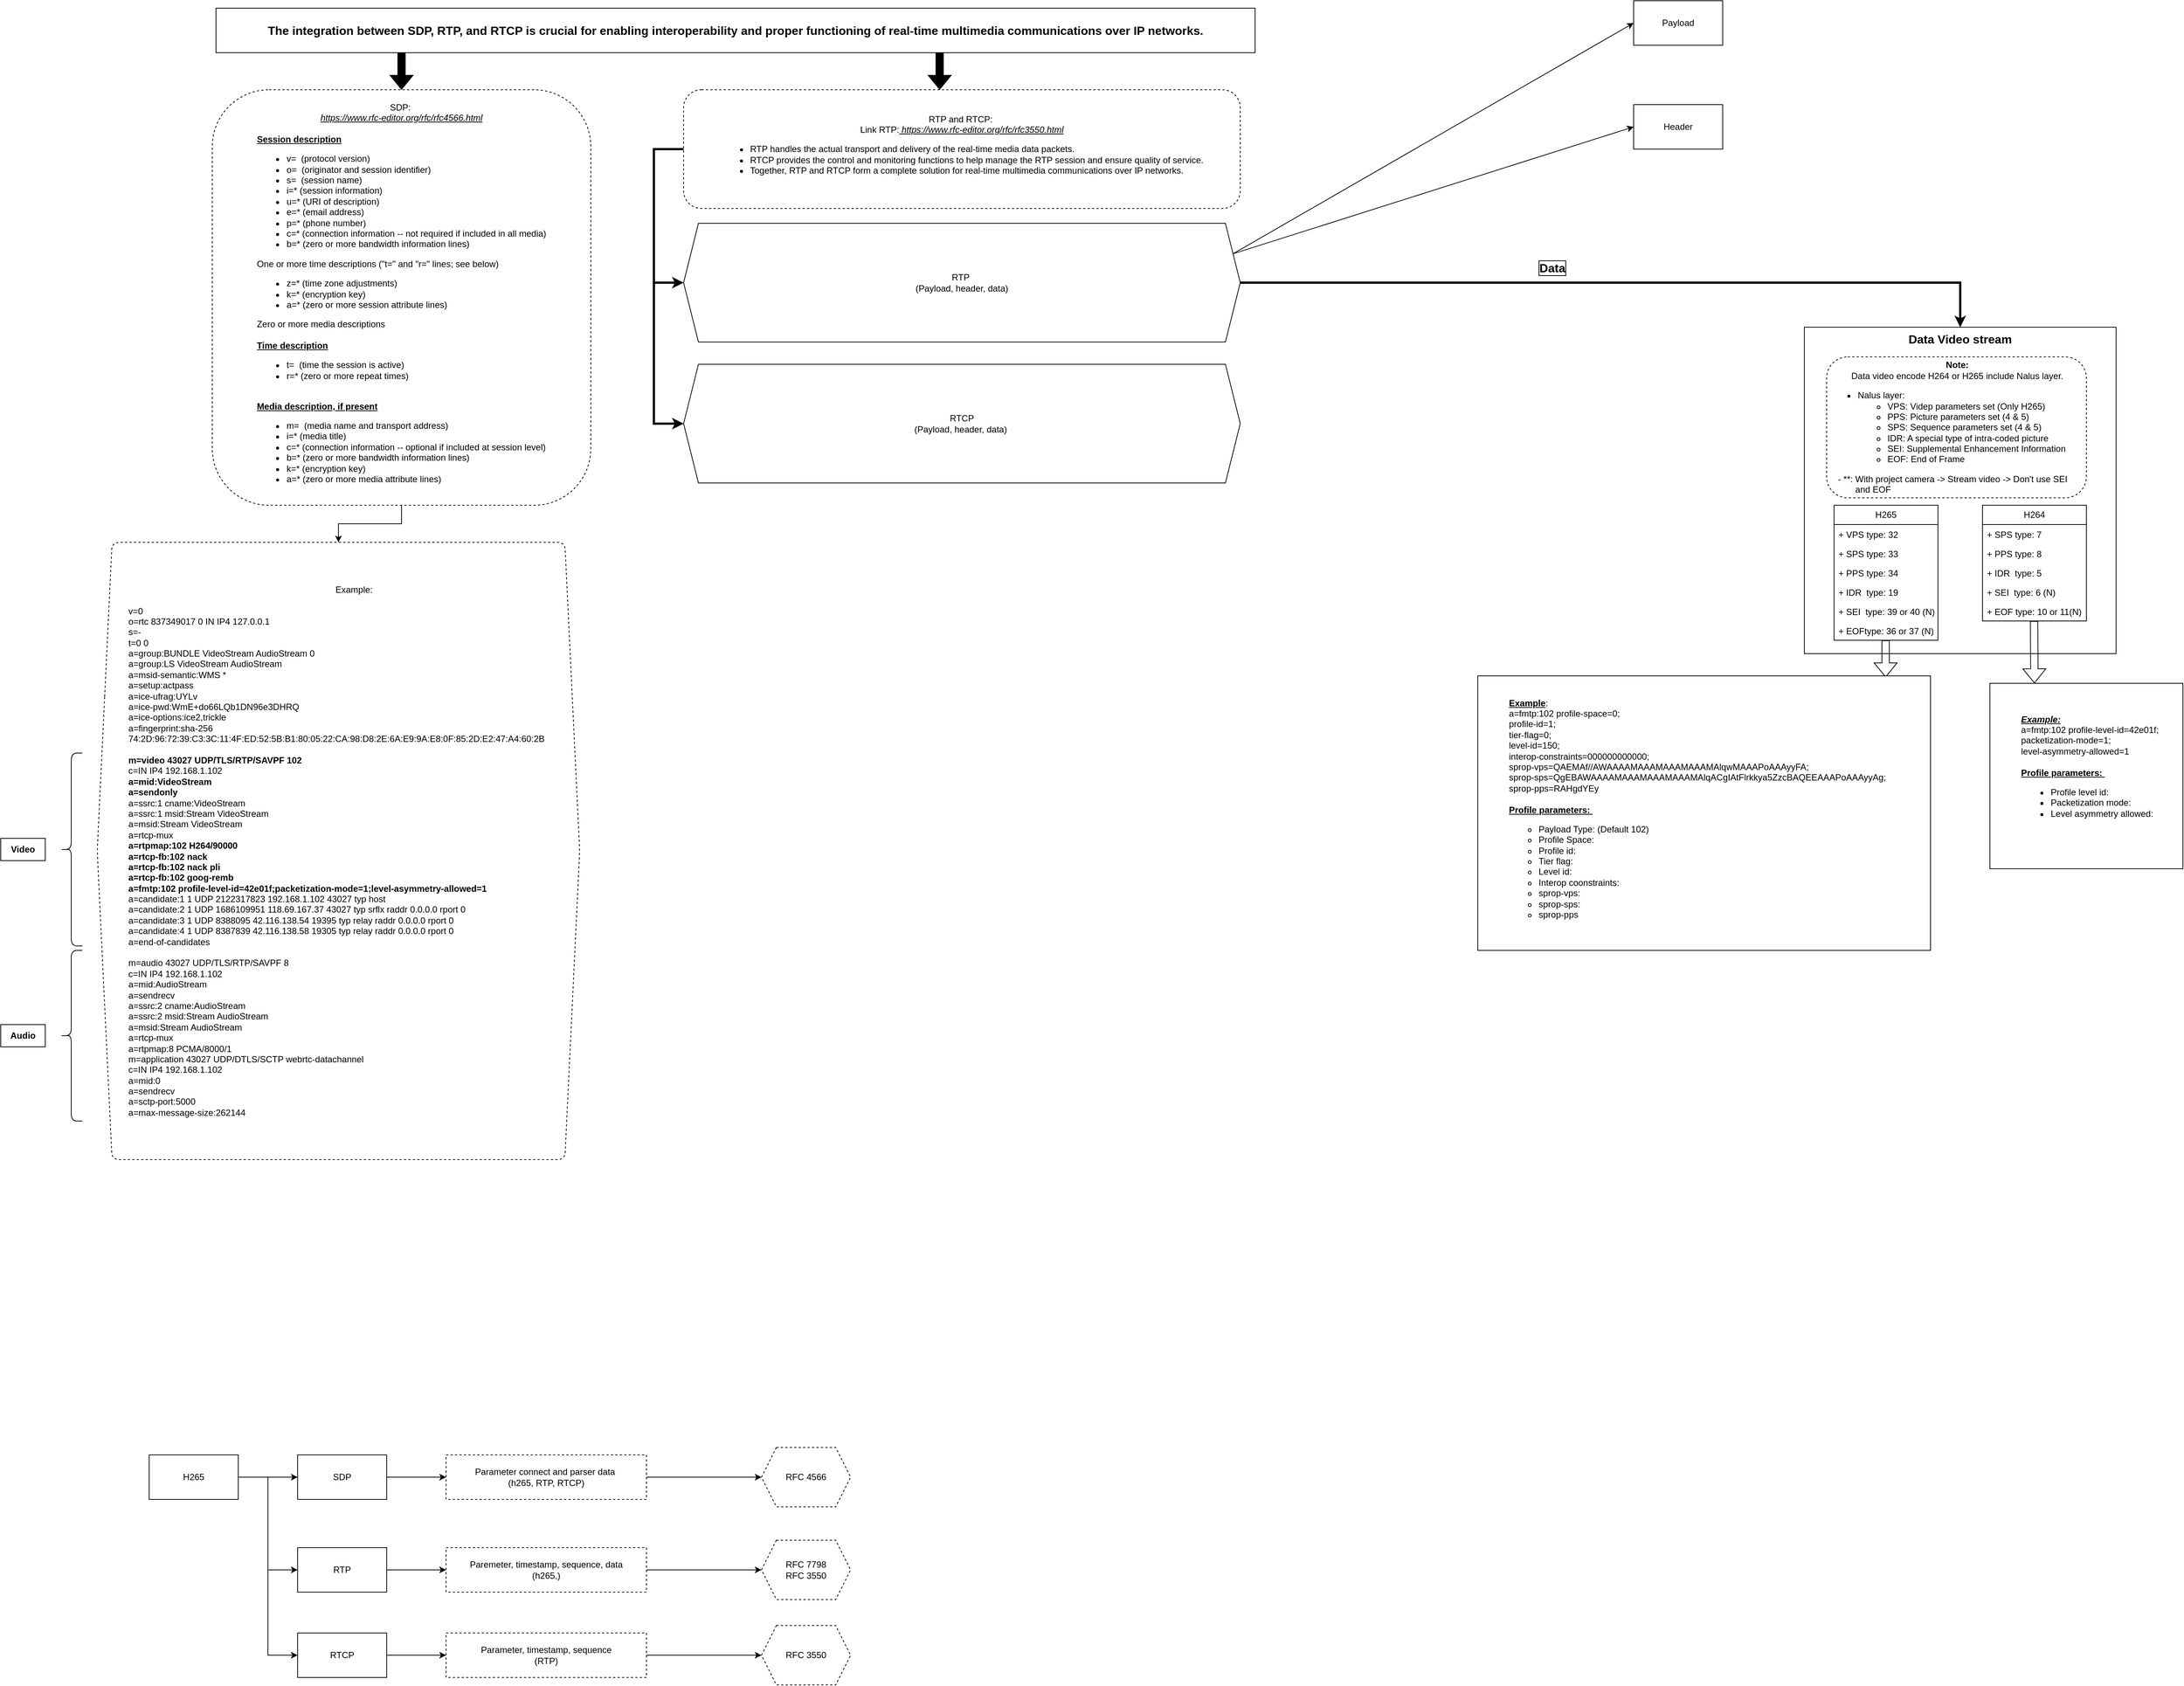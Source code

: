 <mxfile version="24.5.5" type="github">
  <diagram name="Page-1" id="UporyW7_mv7qxThWHf5z">
    <mxGraphModel dx="2390" dy="2087" grid="1" gridSize="10" guides="1" tooltips="1" connect="1" arrows="1" fold="1" page="0" pageScale="1" pageWidth="827" pageHeight="1169" background="none" math="0" shadow="0">
      <root>
        <mxCell id="0" />
        <mxCell id="1" parent="0" />
        <mxCell id="O1pnHQazmNshlTq2TXfP-22" value="&lt;font style=&quot;font-size: 16px;&quot;&gt;Data Video stream&lt;/font&gt;" style="rounded=0;whiteSpace=wrap;html=1;verticalAlign=top;fontStyle=1" vertex="1" parent="1">
          <mxGeometry x="2760" y="-220" width="420" height="440" as="geometry" />
        </mxCell>
        <mxCell id="O1pnHQazmNshlTq2TXfP-1" value="H265" style="swimlane;fontStyle=0;childLayout=stackLayout;horizontal=1;startSize=26;fillColor=none;horizontalStack=0;resizeParent=1;resizeParentMax=0;resizeLast=0;collapsible=1;marginBottom=0;whiteSpace=wrap;html=1;" vertex="1" parent="1">
          <mxGeometry x="2800" y="20" width="140" height="182" as="geometry">
            <mxRectangle x="140" y="-180" width="70" height="30" as="alternateBounds" />
          </mxGeometry>
        </mxCell>
        <mxCell id="O1pnHQazmNshlTq2TXfP-2" value="+ VPS type: 32" style="text;strokeColor=none;fillColor=none;align=left;verticalAlign=top;spacingLeft=4;spacingRight=4;overflow=hidden;rotatable=0;points=[[0,0.5],[1,0.5]];portConstraint=eastwest;whiteSpace=wrap;html=1;" vertex="1" parent="O1pnHQazmNshlTq2TXfP-1">
          <mxGeometry y="26" width="140" height="26" as="geometry" />
        </mxCell>
        <mxCell id="O1pnHQazmNshlTq2TXfP-3" value="+ SPS type: 33" style="text;strokeColor=none;fillColor=none;align=left;verticalAlign=top;spacingLeft=4;spacingRight=4;overflow=hidden;rotatable=0;points=[[0,0.5],[1,0.5]];portConstraint=eastwest;whiteSpace=wrap;html=1;" vertex="1" parent="O1pnHQazmNshlTq2TXfP-1">
          <mxGeometry y="52" width="140" height="26" as="geometry" />
        </mxCell>
        <mxCell id="O1pnHQazmNshlTq2TXfP-4" value="+ PPS type: 34" style="text;strokeColor=none;fillColor=none;align=left;verticalAlign=top;spacingLeft=4;spacingRight=4;overflow=hidden;rotatable=0;points=[[0,0.5],[1,0.5]];portConstraint=eastwest;whiteSpace=wrap;html=1;" vertex="1" parent="O1pnHQazmNshlTq2TXfP-1">
          <mxGeometry y="78" width="140" height="26" as="geometry" />
        </mxCell>
        <mxCell id="O1pnHQazmNshlTq2TXfP-12" value="+ IDR&amp;nbsp; type: 19" style="text;strokeColor=none;fillColor=none;align=left;verticalAlign=top;spacingLeft=4;spacingRight=4;overflow=hidden;rotatable=0;points=[[0,0.5],[1,0.5]];portConstraint=eastwest;whiteSpace=wrap;html=1;" vertex="1" parent="O1pnHQazmNshlTq2TXfP-1">
          <mxGeometry y="104" width="140" height="26" as="geometry" />
        </mxCell>
        <mxCell id="O1pnHQazmNshlTq2TXfP-11" value="+ SEI&amp;nbsp; type: 39 or 40 (N)" style="text;strokeColor=none;fillColor=none;align=left;verticalAlign=top;spacingLeft=4;spacingRight=4;overflow=hidden;rotatable=0;points=[[0,0.5],[1,0.5]];portConstraint=eastwest;whiteSpace=wrap;html=1;" vertex="1" parent="O1pnHQazmNshlTq2TXfP-1">
          <mxGeometry y="130" width="140" height="26" as="geometry" />
        </mxCell>
        <mxCell id="O1pnHQazmNshlTq2TXfP-13" value="+ EOFtype: 36 or 37 (N)" style="text;strokeColor=none;fillColor=none;align=left;verticalAlign=top;spacingLeft=4;spacingRight=4;overflow=hidden;rotatable=0;points=[[0,0.5],[1,0.5]];portConstraint=eastwest;whiteSpace=wrap;html=1;" vertex="1" parent="O1pnHQazmNshlTq2TXfP-1">
          <mxGeometry y="156" width="140" height="26" as="geometry" />
        </mxCell>
        <mxCell id="O1pnHQazmNshlTq2TXfP-5" value="H264" style="swimlane;fontStyle=0;childLayout=stackLayout;horizontal=1;startSize=26;fillColor=none;horizontalStack=0;resizeParent=1;resizeParentMax=0;resizeLast=0;collapsible=1;marginBottom=0;whiteSpace=wrap;html=1;" vertex="1" parent="1">
          <mxGeometry x="3000" y="20" width="140" height="156" as="geometry" />
        </mxCell>
        <mxCell id="O1pnHQazmNshlTq2TXfP-16" value="+ SPS type: 7" style="text;strokeColor=none;fillColor=none;align=left;verticalAlign=top;spacingLeft=4;spacingRight=4;overflow=hidden;rotatable=0;points=[[0,0.5],[1,0.5]];portConstraint=eastwest;whiteSpace=wrap;html=1;" vertex="1" parent="O1pnHQazmNshlTq2TXfP-5">
          <mxGeometry y="26" width="140" height="26" as="geometry" />
        </mxCell>
        <mxCell id="O1pnHQazmNshlTq2TXfP-17" value="+ PPS type: 8" style="text;strokeColor=none;fillColor=none;align=left;verticalAlign=top;spacingLeft=4;spacingRight=4;overflow=hidden;rotatable=0;points=[[0,0.5],[1,0.5]];portConstraint=eastwest;whiteSpace=wrap;html=1;" vertex="1" parent="O1pnHQazmNshlTq2TXfP-5">
          <mxGeometry y="52" width="140" height="26" as="geometry" />
        </mxCell>
        <mxCell id="O1pnHQazmNshlTq2TXfP-18" value="+ IDR&amp;nbsp; type: 5" style="text;strokeColor=none;fillColor=none;align=left;verticalAlign=top;spacingLeft=4;spacingRight=4;overflow=hidden;rotatable=0;points=[[0,0.5],[1,0.5]];portConstraint=eastwest;whiteSpace=wrap;html=1;" vertex="1" parent="O1pnHQazmNshlTq2TXfP-5">
          <mxGeometry y="78" width="140" height="26" as="geometry" />
        </mxCell>
        <mxCell id="O1pnHQazmNshlTq2TXfP-19" value="+ SEI&amp;nbsp; type: 6 (N)" style="text;strokeColor=none;fillColor=none;align=left;verticalAlign=top;spacingLeft=4;spacingRight=4;overflow=hidden;rotatable=0;points=[[0,0.5],[1,0.5]];portConstraint=eastwest;whiteSpace=wrap;html=1;" vertex="1" parent="O1pnHQazmNshlTq2TXfP-5">
          <mxGeometry y="104" width="140" height="26" as="geometry" />
        </mxCell>
        <mxCell id="O1pnHQazmNshlTq2TXfP-20" value="+ EOF type: 10 or 11(N)" style="text;strokeColor=none;fillColor=none;align=left;verticalAlign=top;spacingLeft=4;spacingRight=4;overflow=hidden;rotatable=0;points=[[0,0.5],[1,0.5]];portConstraint=eastwest;whiteSpace=wrap;html=1;" vertex="1" parent="O1pnHQazmNshlTq2TXfP-5">
          <mxGeometry y="130" width="140" height="26" as="geometry" />
        </mxCell>
        <mxCell id="O1pnHQazmNshlTq2TXfP-10" value="&lt;div style=&quot;text-align: center;&quot;&gt;&lt;b style=&quot;background-color: initial;&quot;&gt;Note:&lt;/b&gt;&lt;/div&gt;&lt;div style=&quot;text-align: center;&quot;&gt;&lt;span style=&quot;background-color: initial;&quot;&gt;Data video encode H264 or H265 include Nalus layer.&lt;/span&gt;&lt;/div&gt;&lt;div&gt;&lt;ul&gt;&lt;li&gt;Nalus layer:&lt;/li&gt;&lt;ul&gt;&lt;li&gt;VPS: Videp parameters set (Only H265)&lt;/li&gt;&lt;li&gt;PPS: Picture parameters set (4 &amp;amp; 5)&lt;/li&gt;&lt;li&gt;SPS: Sequence parameters set (4 &amp;amp; 5)&lt;/li&gt;&lt;li&gt;IDR: A special type of intra-coded picture&lt;/li&gt;&lt;li&gt;SEI:&amp;nbsp;Supplemental Enhancement Information&lt;/li&gt;&lt;li&gt;EOF:&amp;nbsp;End of Frame&lt;/li&gt;&lt;/ul&gt;&lt;/ul&gt;&amp;nbsp; &amp;nbsp; - **: With project camera -&amp;gt; Stream video -&amp;gt; Don&#39;t use SEI&amp;nbsp; &amp;nbsp; &amp;nbsp; &amp;nbsp; &amp;nbsp; &amp;nbsp; &amp;nbsp; &amp;nbsp; &amp;nbsp; &amp;nbsp;and EOF&amp;nbsp;&lt;/div&gt;" style="rounded=1;whiteSpace=wrap;html=1;dashed=1;align=left;" vertex="1" parent="1">
          <mxGeometry x="2790" y="-180" width="350" height="190" as="geometry" />
        </mxCell>
        <mxCell id="O1pnHQazmNshlTq2TXfP-40" value="" style="edgeStyle=orthogonalEdgeStyle;rounded=0;orthogonalLoop=1;jettySize=auto;html=1;entryX=0;entryY=0.5;entryDx=0;entryDy=0;exitX=0;exitY=0.5;exitDx=0;exitDy=0;strokeWidth=3;" edge="1" parent="1" source="O1pnHQazmNshlTq2TXfP-21" target="O1pnHQazmNshlTq2TXfP-37">
          <mxGeometry relative="1" as="geometry">
            <mxPoint x="795" y="-460" as="targetPoint" />
            <Array as="points">
              <mxPoint x="1210" y="-460" />
              <mxPoint x="1210" y="-280" />
            </Array>
          </mxGeometry>
        </mxCell>
        <mxCell id="O1pnHQazmNshlTq2TXfP-21" value="RTP and RTCP:&amp;nbsp;&lt;div&gt;Link RTP:&lt;i&gt;&lt;u&gt;&amp;nbsp;https://www.rfc-editor.org/rfc/rfc3550.html&lt;/u&gt;&lt;/i&gt;&lt;/div&gt;&lt;div&gt;&lt;div&gt;&lt;ul&gt;&lt;li style=&quot;text-align: justify; scrollbar-width: thin; scrollbar-color: var(--pdl-bg-muted) var(--pdl-bg-base); padding: 0px; margin: 0px;&quot;&gt;RTP handles the actual transport and delivery of the real-time media data packets.&lt;/li&gt;&lt;li style=&quot;text-align: justify; scrollbar-width: thin; scrollbar-color: var(--pdl-bg-muted) var(--pdl-bg-base); padding: 0px; margin: 0px;&quot;&gt;RTCP provides the control and monitoring functions to help manage the RTP session and ensure quality of service.&lt;/li&gt;&lt;li style=&quot;text-align: justify; scrollbar-width: thin; scrollbar-color: var(--pdl-bg-muted) var(--pdl-bg-base); padding: 0px; margin: 0px;&quot;&gt;Together, RTP and RTCP form a complete solution for real-time multimedia communications over IP networks.&lt;/li&gt;&lt;/ul&gt;&lt;/div&gt;&lt;/div&gt;" style="rounded=1;whiteSpace=wrap;html=1;dashed=1;" vertex="1" parent="1">
          <mxGeometry x="1250" y="-540" width="750" height="160" as="geometry" />
        </mxCell>
        <mxCell id="O1pnHQazmNshlTq2TXfP-23" value="" style="shape=flexArrow;endArrow=classic;html=1;rounded=0;" edge="1" parent="1">
          <mxGeometry width="50" height="50" relative="1" as="geometry">
            <mxPoint x="2869.5" y="202" as="sourcePoint" />
            <mxPoint x="2869.5" y="252" as="targetPoint" />
          </mxGeometry>
        </mxCell>
        <mxCell id="O1pnHQazmNshlTq2TXfP-24" value="&lt;blockquote style=&quot;margin: 0 0 0 40px; border: none; padding: 0px;&quot;&gt;&lt;div&gt;&lt;b&gt;&lt;u&gt;Example&lt;/u&gt;&lt;/b&gt;:&amp;nbsp;&lt;/div&gt;&lt;div&gt;a=fmtp:102 profile-space=0;&lt;/div&gt;&lt;div&gt;profile-id=1;&lt;/div&gt;&lt;div&gt;tier-flag=0;&lt;/div&gt;&lt;div&gt;level-id=150;&lt;/div&gt;&lt;div&gt;interop-constraints=000000000000;&lt;/div&gt;&lt;div&gt;sprop-vps=QAEMAf//AWAAAAMAAAMAAAMAAAMAlqwMAAAPoAAAyyFA;&lt;/div&gt;&lt;div&gt;sprop-sps=QgEBAWAAAAMAAAMAAAMAAAMAlqACgIAtFlrkkya5ZzcBAQEEAAAPoAAAyyAg;&lt;/div&gt;&lt;div&gt;sprop-pps=RAHgdYEy&lt;/div&gt;&lt;div&gt;&lt;br&gt;&lt;/div&gt;&lt;b&gt;&lt;u&gt;Profile parameters:&amp;nbsp;&lt;/u&gt;&lt;/b&gt;&lt;/blockquote&gt;&lt;div&gt;&lt;ul&gt;&lt;ul&gt;&lt;li&gt;Payload Type: (Default 102)&lt;/li&gt;&lt;li&gt;Profile Space:&amp;nbsp;&lt;/li&gt;&lt;li&gt;Profile id:&lt;/li&gt;&lt;li&gt;Tier flag:&lt;/li&gt;&lt;li&gt;Level id:&amp;nbsp;&lt;/li&gt;&lt;li&gt;Interop coonstraints:&lt;/li&gt;&lt;li&gt;sprop-vps:&amp;nbsp;&lt;/li&gt;&lt;li&gt;sprop-sps:&lt;/li&gt;&lt;li&gt;sprop-pps&lt;/li&gt;&lt;/ul&gt;&lt;/ul&gt;&lt;/div&gt;" style="rounded=0;whiteSpace=wrap;html=1;align=left;" vertex="1" parent="1">
          <mxGeometry x="2320" y="250" width="610" height="370" as="geometry" />
        </mxCell>
        <mxCell id="O1pnHQazmNshlTq2TXfP-46" value="" style="edgeStyle=orthogonalEdgeStyle;rounded=0;orthogonalLoop=1;jettySize=auto;html=1;" edge="1" parent="1" source="O1pnHQazmNshlTq2TXfP-25" target="O1pnHQazmNshlTq2TXfP-45">
          <mxGeometry relative="1" as="geometry" />
        </mxCell>
        <mxCell id="O1pnHQazmNshlTq2TXfP-25" value="SDP:&amp;nbsp;&lt;div&gt;&lt;u&gt;&lt;i&gt;https://www.rfc-editor.org/rfc/rfc4566.html&lt;/i&gt;&lt;/u&gt;&lt;/div&gt;&lt;div style=&quot;text-align: left;&quot;&gt;&lt;br&gt;&lt;/div&gt;&lt;div style=&quot;text-align: left;&quot;&gt;&lt;div&gt;&lt;b&gt;&lt;u&gt;Session description&lt;/u&gt;&lt;/b&gt;&lt;/div&gt;&lt;div&gt;&lt;ul&gt;&lt;li&gt;v=&amp;nbsp; (protocol version)&lt;/li&gt;&lt;li&gt;o=&amp;nbsp; (originator and session identifier)&lt;/li&gt;&lt;li&gt;s=&amp;nbsp; (session name)&lt;/li&gt;&lt;li&gt;i=* (session information)&lt;/li&gt;&lt;li&gt;u=* (URI of description)&lt;/li&gt;&lt;li&gt;e=* (email address)&lt;/li&gt;&lt;li&gt;p=* (phone number)&lt;/li&gt;&lt;li&gt;c=* (connection information -- not required if included in all media)&lt;/li&gt;&lt;li&gt;b=* (zero or more bandwidth information lines)&lt;/li&gt;&lt;/ul&gt;&lt;/div&gt;&lt;div&gt;One or more time descriptions (&quot;t=&quot; and &quot;r=&quot; lines; see below)&lt;/div&gt;&lt;div&gt;&lt;ul&gt;&lt;li&gt;z=* (time zone adjustments)&lt;/li&gt;&lt;li&gt;k=* (encryption key)&lt;/li&gt;&lt;li&gt;a=* (zero or more session attribute lines)&lt;/li&gt;&lt;/ul&gt;&lt;/div&gt;&lt;div&gt;Zero or more media descriptions&lt;/div&gt;&lt;div&gt;&lt;br&gt;&lt;/div&gt;&lt;div&gt;&lt;b&gt;&lt;u&gt;Time description&lt;/u&gt;&lt;/b&gt;&lt;/div&gt;&lt;div&gt;&lt;ul&gt;&lt;li&gt;t=&amp;nbsp; (time the session is active)&lt;/li&gt;&lt;li&gt;r=* (zero or more repeat times)&lt;/li&gt;&lt;/ul&gt;&lt;/div&gt;&lt;div&gt;&lt;br&gt;&lt;/div&gt;&lt;div&gt;&lt;b&gt;&lt;u&gt;Media description, if present&lt;/u&gt;&lt;/b&gt;&lt;/div&gt;&lt;div&gt;&lt;ul&gt;&lt;li&gt;m=&amp;nbsp; (media name and transport address)&lt;/li&gt;&lt;li&gt;i=* (media title)&lt;/li&gt;&lt;li&gt;c=* (connection information -- optional if included at session level)&lt;/li&gt;&lt;li&gt;b=* (zero or more bandwidth information lines)&lt;/li&gt;&lt;li&gt;k=* (encryption key)&lt;/li&gt;&lt;li&gt;a=* (zero or more media attribute lines)&lt;/li&gt;&lt;/ul&gt;&lt;/div&gt;&lt;/div&gt;" style="rounded=1;whiteSpace=wrap;html=1;dashed=1;align=center;" vertex="1" parent="1">
          <mxGeometry x="615" y="-540" width="510" height="560" as="geometry" />
        </mxCell>
        <mxCell id="O1pnHQazmNshlTq2TXfP-27" value="" style="shape=flexArrow;endArrow=classic;html=1;rounded=0;" edge="1" parent="1">
          <mxGeometry width="50" height="50" relative="1" as="geometry">
            <mxPoint x="3069.5" y="176" as="sourcePoint" />
            <mxPoint x="3070" y="260" as="targetPoint" />
          </mxGeometry>
        </mxCell>
        <mxCell id="O1pnHQazmNshlTq2TXfP-28" value="&lt;blockquote style=&quot;margin: 0 0 0 40px; border: none; padding: 0px;&quot;&gt;&lt;div&gt;&lt;b&gt;&lt;i&gt;&lt;u&gt;Example:&lt;/u&gt;&lt;/i&gt;&lt;/b&gt;&lt;/div&gt;a=fmtp:102 profile-level-id=42e01f;&lt;div&gt;packetization-mode=1;&lt;/div&gt;&lt;div&gt;level-asymmetry-allowed=1&lt;/div&gt;&lt;div&gt;&lt;br&gt;&lt;/div&gt;&lt;div&gt;&lt;b&gt;&lt;u&gt;Profile parameters:&amp;nbsp;&lt;/u&gt;&lt;/b&gt;&lt;/div&gt;&lt;div&gt;&lt;ul&gt;&lt;li&gt;Profile level id:&lt;/li&gt;&lt;li&gt;Packetization mode:&lt;br&gt;&lt;/li&gt;&lt;li&gt;Level asymmetry allowed:&lt;br&gt;&lt;/li&gt;&lt;/ul&gt;&lt;/div&gt;&lt;/blockquote&gt;&lt;div&gt;&lt;br&gt;&lt;/div&gt;" style="rounded=0;whiteSpace=wrap;html=1;align=left;" vertex="1" parent="1">
          <mxGeometry x="3010" y="260" width="260" height="250" as="geometry" />
        </mxCell>
        <mxCell id="O1pnHQazmNshlTq2TXfP-30" value="&lt;font style=&quot;font-size: 16px;&quot;&gt;&lt;b&gt;The integration between SDP, RTP, and RTCP is crucial for enabling interoperability and proper functioning of real-time multimedia communications over IP networks.&lt;/b&gt;&lt;/font&gt;" style="rounded=0;whiteSpace=wrap;html=1;" vertex="1" parent="1">
          <mxGeometry x="620" y="-650" width="1400" height="60" as="geometry" />
        </mxCell>
        <mxCell id="O1pnHQazmNshlTq2TXfP-34" value="&lt;div&gt;&lt;br&gt;&lt;/div&gt;&lt;div&gt;&lt;br&gt;&lt;/div&gt;" style="shape=flexArrow;endArrow=classic;html=1;rounded=0;fillColor=#000000;fillStyle=auto;strokeColor=default;" edge="1" parent="1">
          <mxGeometry width="50" height="50" relative="1" as="geometry">
            <mxPoint x="870" y="-590" as="sourcePoint" />
            <mxPoint x="870" y="-540" as="targetPoint" />
          </mxGeometry>
        </mxCell>
        <mxCell id="O1pnHQazmNshlTq2TXfP-36" value="&lt;div&gt;&lt;br&gt;&lt;/div&gt;&lt;div&gt;&lt;br&gt;&lt;/div&gt;" style="shape=flexArrow;endArrow=classic;html=1;rounded=0;fillColor=#000000;fillStyle=auto;strokeColor=default;" edge="1" parent="1">
          <mxGeometry width="50" height="50" relative="1" as="geometry">
            <mxPoint x="1595" y="-590" as="sourcePoint" />
            <mxPoint x="1595" y="-540" as="targetPoint" />
          </mxGeometry>
        </mxCell>
        <mxCell id="O1pnHQazmNshlTq2TXfP-43" value="" style="edgeStyle=orthogonalEdgeStyle;rounded=0;orthogonalLoop=1;jettySize=auto;html=1;entryX=0.5;entryY=0;entryDx=0;entryDy=0;strokeWidth=3;" edge="1" parent="1" source="O1pnHQazmNshlTq2TXfP-37" target="O1pnHQazmNshlTq2TXfP-22">
          <mxGeometry relative="1" as="geometry">
            <mxPoint x="2455" y="-280" as="targetPoint" />
          </mxGeometry>
        </mxCell>
        <mxCell id="O1pnHQazmNshlTq2TXfP-44" value="Data" style="edgeLabel;html=1;align=center;verticalAlign=middle;resizable=0;points=[];fontStyle=1;fontSize=16;labelBorderColor=default;" vertex="1" connectable="0" parent="O1pnHQazmNshlTq2TXfP-43">
          <mxGeometry x="-0.029" y="-3" relative="1" as="geometry">
            <mxPoint x="-80" y="-23" as="offset" />
          </mxGeometry>
        </mxCell>
        <mxCell id="O1pnHQazmNshlTq2TXfP-81" style="rounded=0;orthogonalLoop=1;jettySize=auto;html=1;exitX=1;exitY=0.25;exitDx=0;exitDy=0;entryX=0;entryY=0.5;entryDx=0;entryDy=0;" edge="1" parent="1" source="O1pnHQazmNshlTq2TXfP-37" target="O1pnHQazmNshlTq2TXfP-80">
          <mxGeometry relative="1" as="geometry" />
        </mxCell>
        <mxCell id="O1pnHQazmNshlTq2TXfP-83" style="rounded=0;orthogonalLoop=1;jettySize=auto;html=1;exitX=1;exitY=0.25;exitDx=0;exitDy=0;entryX=0;entryY=0.5;entryDx=0;entryDy=0;" edge="1" parent="1" source="O1pnHQazmNshlTq2TXfP-37" target="O1pnHQazmNshlTq2TXfP-82">
          <mxGeometry relative="1" as="geometry" />
        </mxCell>
        <mxCell id="O1pnHQazmNshlTq2TXfP-37" value="RTP&amp;nbsp;&lt;div&gt;(Payload, header, data)&lt;/div&gt;" style="shape=hexagon;perimeter=hexagonPerimeter2;whiteSpace=wrap;html=1;fixedSize=1;" vertex="1" parent="1">
          <mxGeometry x="1250" y="-360" width="750" height="160" as="geometry" />
        </mxCell>
        <mxCell id="O1pnHQazmNshlTq2TXfP-38" value="RTCP&lt;div&gt;(Payload, header, data)&amp;nbsp;&lt;/div&gt;" style="shape=hexagon;perimeter=hexagonPerimeter2;whiteSpace=wrap;html=1;fixedSize=1;" vertex="1" parent="1">
          <mxGeometry x="1250" y="-170" width="750" height="160" as="geometry" />
        </mxCell>
        <mxCell id="O1pnHQazmNshlTq2TXfP-41" value="" style="edgeStyle=orthogonalEdgeStyle;rounded=0;orthogonalLoop=1;jettySize=auto;html=1;entryX=0;entryY=0.5;entryDx=0;entryDy=0;exitX=0;exitY=0.5;exitDx=0;exitDy=0;strokeWidth=3;" edge="1" parent="1" source="O1pnHQazmNshlTq2TXfP-21" target="O1pnHQazmNshlTq2TXfP-38">
          <mxGeometry relative="1" as="geometry">
            <mxPoint x="1190" y="-300" as="sourcePoint" />
            <mxPoint x="1190" y="-120" as="targetPoint" />
            <Array as="points">
              <mxPoint x="1210" y="-460" />
              <mxPoint x="1210" y="-90" />
            </Array>
          </mxGeometry>
        </mxCell>
        <mxCell id="O1pnHQazmNshlTq2TXfP-45" value="&lt;blockquote style=&quot;margin: 0 0 0 40px; border: none; padding: 0px;&quot;&gt;&lt;div style=&quot;text-align: center;&quot;&gt;&lt;span style=&quot;background-color: initial;&quot;&gt;Example:&lt;/span&gt;&lt;/div&gt;&lt;div style=&quot;text-align: center;&quot;&gt;&lt;span style=&quot;background-color: initial;&quot;&gt;&lt;br&gt;&lt;/span&gt;&lt;/div&gt;&lt;div&gt;&lt;div style=&quot;&quot;&gt;v=0&lt;/div&gt;&lt;/div&gt;&lt;div&gt;&lt;div&gt;o=rtc 837349017 0 IN IP4 127.0.0.1&lt;/div&gt;&lt;/div&gt;&lt;div&gt;&lt;div&gt;s=-&lt;/div&gt;&lt;/div&gt;&lt;div&gt;&lt;div&gt;t=0 0&lt;/div&gt;&lt;/div&gt;&lt;div&gt;&lt;div&gt;a=group:BUNDLE VideoStream AudioStream 0&lt;/div&gt;&lt;/div&gt;&lt;div&gt;&lt;div&gt;a=group:LS VideoStream AudioStream&lt;/div&gt;&lt;/div&gt;&lt;div&gt;&lt;div&gt;a=msid-semantic:WMS *&lt;/div&gt;&lt;/div&gt;&lt;div&gt;&lt;div&gt;a=setup:actpass&lt;/div&gt;&lt;/div&gt;&lt;div&gt;&lt;div&gt;a=ice-ufrag:UYLv&lt;/div&gt;&lt;/div&gt;&lt;div&gt;&lt;div&gt;a=ice-pwd:WmE+do66LQb1DN96e3DHRQ&lt;/div&gt;&lt;/div&gt;&lt;div&gt;&lt;div&gt;a=ice-options:ice2,trickle&lt;/div&gt;&lt;/div&gt;&lt;div&gt;&lt;div&gt;a=fingerprint:sha-256 74:2D:96:72:39:C3:3C:11:4F:ED:52:5B:B1:80:05:22:CA:98:D8:2E:6A:E9:9A:E8:0F:85:2D:E2:47:A4:60:2B&lt;/div&gt;&lt;/div&gt;&lt;div&gt;&lt;div&gt;&lt;b&gt;&lt;br&gt;&lt;/b&gt;&lt;/div&gt;&lt;div&gt;&lt;b&gt;m=video 43027 UDP/TLS/RTP/SAVPF 102&lt;/b&gt;&lt;/div&gt;&lt;/div&gt;&lt;div&gt;&lt;div&gt;c=IN IP4 192.168.1.102&lt;/div&gt;&lt;/div&gt;&lt;div&gt;&lt;div&gt;&lt;b&gt;a=mid:VideoStream&lt;/b&gt;&lt;/div&gt;&lt;/div&gt;&lt;div&gt;&lt;div&gt;&lt;b&gt;a=sendonly&lt;/b&gt;&lt;/div&gt;&lt;/div&gt;&lt;div&gt;&lt;div&gt;a=ssrc:1 cname:VideoStream&lt;/div&gt;&lt;/div&gt;&lt;div&gt;&lt;div&gt;a=ssrc:1 msid:Stream VideoStream&lt;/div&gt;&lt;/div&gt;&lt;div&gt;&lt;div&gt;a=msid:Stream VideoStream&lt;/div&gt;&lt;/div&gt;&lt;div&gt;&lt;div&gt;a=rtcp-mux&lt;/div&gt;&lt;/div&gt;&lt;div&gt;&lt;div&gt;&lt;b&gt;a=rtpmap:102 H264/90000&lt;/b&gt;&lt;/div&gt;&lt;/div&gt;&lt;div&gt;&lt;div&gt;&lt;b&gt;a=rtcp-fb:102 nack&lt;/b&gt;&lt;/div&gt;&lt;/div&gt;&lt;div&gt;&lt;div&gt;&lt;b&gt;a=rtcp-fb:102 nack pli&lt;/b&gt;&lt;/div&gt;&lt;/div&gt;&lt;div&gt;&lt;div&gt;&lt;b&gt;a=rtcp-fb:102 goog-remb&lt;/b&gt;&lt;/div&gt;&lt;/div&gt;&lt;div&gt;&lt;div&gt;&lt;b&gt;a=fmtp:102 profile-level-id=42e01f;packetization-mode=1;level-asymmetry-allowed=1&lt;/b&gt;&lt;/div&gt;&lt;/div&gt;&lt;div&gt;&lt;div&gt;a=candidate:1 1 UDP 2122317823 192.168.1.102 43027 typ host&lt;/div&gt;&lt;/div&gt;&lt;div&gt;&lt;div&gt;a=candidate:2 1 UDP 1686109951 118.69.167.37 43027 typ srflx raddr 0.0.0.0 rport 0&lt;/div&gt;&lt;/div&gt;&lt;div&gt;&lt;div&gt;a=candidate:3 1 UDP 8388095 42.116.138.54 19395 typ relay raddr 0.0.0.0 rport 0&lt;/div&gt;&lt;/div&gt;&lt;div&gt;&lt;div&gt;a=candidate:4 1 UDP 8387839 42.116.138.58 19305 typ relay raddr 0.0.0.0 rport 0&lt;/div&gt;&lt;/div&gt;&lt;div&gt;&lt;div&gt;a=end-of-candidates&lt;/div&gt;&lt;/div&gt;&lt;div&gt;&lt;div&gt;&lt;br&gt;&lt;/div&gt;&lt;div&gt;m=audio 43027 UDP/TLS/RTP/SAVPF 8&lt;/div&gt;&lt;/div&gt;&lt;div&gt;&lt;div&gt;c=IN IP4 192.168.1.102&lt;/div&gt;&lt;/div&gt;&lt;div&gt;&lt;div&gt;a=mid:AudioStream&lt;/div&gt;&lt;/div&gt;&lt;div&gt;&lt;div&gt;a=sendrecv&lt;/div&gt;&lt;/div&gt;&lt;div&gt;&lt;div&gt;a=ssrc:2 cname:AudioStream&lt;/div&gt;&lt;/div&gt;&lt;div&gt;&lt;div&gt;a=ssrc:2 msid:Stream AudioStream&lt;/div&gt;&lt;/div&gt;&lt;div&gt;&lt;div&gt;a=msid:Stream AudioStream&lt;/div&gt;&lt;/div&gt;&lt;div&gt;&lt;div&gt;a=rtcp-mux&lt;/div&gt;&lt;/div&gt;&lt;div&gt;&lt;div&gt;a=rtpmap:8 PCMA/8000/1&lt;/div&gt;&lt;/div&gt;&lt;div&gt;&lt;div&gt;m=application 43027 UDP/DTLS/SCTP webrtc-datachannel&lt;/div&gt;&lt;/div&gt;&lt;div&gt;&lt;div&gt;c=IN IP4 192.168.1.102&lt;/div&gt;&lt;/div&gt;&lt;div&gt;&lt;div&gt;a=mid:0&lt;/div&gt;&lt;/div&gt;&lt;div&gt;&lt;div&gt;a=sendrecv&lt;/div&gt;&lt;/div&gt;&lt;div&gt;&lt;div&gt;a=sctp-port:5000&lt;/div&gt;&lt;/div&gt;&lt;div&gt;&lt;div&gt;a=max-message-size:262144&lt;/div&gt;&lt;/div&gt;&lt;/blockquote&gt;" style="shape=hexagon;perimeter=hexagonPerimeter2;whiteSpace=wrap;html=1;fixedSize=1;rounded=1;dashed=1;align=left;" vertex="1" parent="1">
          <mxGeometry x="460" y="70" width="650" height="832" as="geometry" />
        </mxCell>
        <mxCell id="O1pnHQazmNshlTq2TXfP-49" value="" style="edgeStyle=orthogonalEdgeStyle;rounded=0;orthogonalLoop=1;jettySize=auto;html=1;" edge="1" parent="1" source="O1pnHQazmNshlTq2TXfP-47" target="O1pnHQazmNshlTq2TXfP-48">
          <mxGeometry relative="1" as="geometry" />
        </mxCell>
        <mxCell id="O1pnHQazmNshlTq2TXfP-51" value="" style="edgeStyle=orthogonalEdgeStyle;rounded=0;orthogonalLoop=1;jettySize=auto;html=1;entryX=0;entryY=0.5;entryDx=0;entryDy=0;" edge="1" parent="1" source="O1pnHQazmNshlTq2TXfP-47" target="O1pnHQazmNshlTq2TXfP-50">
          <mxGeometry relative="1" as="geometry" />
        </mxCell>
        <mxCell id="O1pnHQazmNshlTq2TXfP-54" value="" style="edgeStyle=orthogonalEdgeStyle;rounded=0;orthogonalLoop=1;jettySize=auto;html=1;entryX=0;entryY=0.5;entryDx=0;entryDy=0;" edge="1" parent="1" source="O1pnHQazmNshlTq2TXfP-47" target="O1pnHQazmNshlTq2TXfP-53">
          <mxGeometry relative="1" as="geometry" />
        </mxCell>
        <mxCell id="O1pnHQazmNshlTq2TXfP-47" value="H265" style="rounded=0;whiteSpace=wrap;html=1;" vertex="1" parent="1">
          <mxGeometry x="530" y="1300" width="120" height="60" as="geometry" />
        </mxCell>
        <mxCell id="O1pnHQazmNshlTq2TXfP-57" value="" style="edgeStyle=orthogonalEdgeStyle;rounded=0;orthogonalLoop=1;jettySize=auto;html=1;" edge="1" parent="1" source="O1pnHQazmNshlTq2TXfP-48" target="O1pnHQazmNshlTq2TXfP-56">
          <mxGeometry relative="1" as="geometry" />
        </mxCell>
        <mxCell id="O1pnHQazmNshlTq2TXfP-48" value="SDP" style="rounded=0;whiteSpace=wrap;html=1;" vertex="1" parent="1">
          <mxGeometry x="730" y="1300" width="120" height="60" as="geometry" />
        </mxCell>
        <mxCell id="O1pnHQazmNshlTq2TXfP-64" value="" style="edgeStyle=orthogonalEdgeStyle;rounded=0;orthogonalLoop=1;jettySize=auto;html=1;" edge="1" parent="1" source="O1pnHQazmNshlTq2TXfP-50" target="O1pnHQazmNshlTq2TXfP-62">
          <mxGeometry relative="1" as="geometry" />
        </mxCell>
        <mxCell id="O1pnHQazmNshlTq2TXfP-50" value="RTP" style="rounded=0;whiteSpace=wrap;html=1;" vertex="1" parent="1">
          <mxGeometry x="730" y="1425" width="120" height="60" as="geometry" />
        </mxCell>
        <mxCell id="O1pnHQazmNshlTq2TXfP-66" value="" style="edgeStyle=orthogonalEdgeStyle;rounded=0;orthogonalLoop=1;jettySize=auto;html=1;" edge="1" parent="1" source="O1pnHQazmNshlTq2TXfP-53" target="O1pnHQazmNshlTq2TXfP-65">
          <mxGeometry relative="1" as="geometry" />
        </mxCell>
        <mxCell id="O1pnHQazmNshlTq2TXfP-53" value="RTCP" style="rounded=0;whiteSpace=wrap;html=1;" vertex="1" parent="1">
          <mxGeometry x="730" y="1540" width="120" height="60" as="geometry" />
        </mxCell>
        <mxCell id="O1pnHQazmNshlTq2TXfP-72" value="" style="edgeStyle=orthogonalEdgeStyle;rounded=0;orthogonalLoop=1;jettySize=auto;html=1;" edge="1" parent="1" source="O1pnHQazmNshlTq2TXfP-56" target="O1pnHQazmNshlTq2TXfP-71">
          <mxGeometry relative="1" as="geometry" />
        </mxCell>
        <mxCell id="O1pnHQazmNshlTq2TXfP-56" value="Parameter connect and parser data&amp;nbsp;&lt;div&gt;(h265, RTP, RTCP)&lt;/div&gt;" style="rounded=0;whiteSpace=wrap;html=1;dashed=1;" vertex="1" parent="1">
          <mxGeometry x="930" y="1300" width="270" height="60" as="geometry" />
        </mxCell>
        <mxCell id="O1pnHQazmNshlTq2TXfP-68" value="" style="edgeStyle=orthogonalEdgeStyle;rounded=0;orthogonalLoop=1;jettySize=auto;html=1;" edge="1" parent="1" source="O1pnHQazmNshlTq2TXfP-62" target="O1pnHQazmNshlTq2TXfP-67">
          <mxGeometry relative="1" as="geometry" />
        </mxCell>
        <mxCell id="O1pnHQazmNshlTq2TXfP-62" value="&lt;div&gt;Paremeter, timestamp, sequence, data&lt;/div&gt;&lt;div&gt;(h265,)&lt;/div&gt;" style="rounded=0;whiteSpace=wrap;html=1;dashed=1;" vertex="1" parent="1">
          <mxGeometry x="930" y="1425" width="270" height="60" as="geometry" />
        </mxCell>
        <mxCell id="O1pnHQazmNshlTq2TXfP-70" value="" style="edgeStyle=orthogonalEdgeStyle;rounded=0;orthogonalLoop=1;jettySize=auto;html=1;" edge="1" parent="1" source="O1pnHQazmNshlTq2TXfP-65" target="O1pnHQazmNshlTq2TXfP-69">
          <mxGeometry relative="1" as="geometry" />
        </mxCell>
        <mxCell id="O1pnHQazmNshlTq2TXfP-65" value="&lt;div&gt;&lt;span style=&quot;background-color: initial;&quot;&gt;Parameter, timestamp, sequence&lt;/span&gt;&lt;/div&gt;&lt;div&gt;&lt;span style=&quot;background-color: initial;&quot;&gt;(RTP)&lt;/span&gt;&lt;br&gt;&lt;/div&gt;" style="rounded=0;whiteSpace=wrap;html=1;dashed=1;" vertex="1" parent="1">
          <mxGeometry x="930" y="1540" width="270" height="60" as="geometry" />
        </mxCell>
        <mxCell id="O1pnHQazmNshlTq2TXfP-67" value="RFC 7798&lt;div&gt;RFC 3550&lt;/div&gt;" style="shape=hexagon;perimeter=hexagonPerimeter2;whiteSpace=wrap;html=1;fixedSize=1;rounded=0;dashed=1;" vertex="1" parent="1">
          <mxGeometry x="1355" y="1415" width="120" height="80" as="geometry" />
        </mxCell>
        <mxCell id="O1pnHQazmNshlTq2TXfP-69" value="RFC 3550" style="shape=hexagon;perimeter=hexagonPerimeter2;whiteSpace=wrap;html=1;fixedSize=1;rounded=0;dashed=1;" vertex="1" parent="1">
          <mxGeometry x="1355" y="1530" width="120" height="80" as="geometry" />
        </mxCell>
        <mxCell id="O1pnHQazmNshlTq2TXfP-71" value="RFC 4566" style="shape=hexagon;perimeter=hexagonPerimeter2;whiteSpace=wrap;html=1;fixedSize=1;rounded=0;dashed=1;" vertex="1" parent="1">
          <mxGeometry x="1355" y="1290" width="120" height="80" as="geometry" />
        </mxCell>
        <mxCell id="O1pnHQazmNshlTq2TXfP-75" value="" style="shape=curlyBracket;whiteSpace=wrap;html=1;rounded=1;labelPosition=left;verticalLabelPosition=middle;align=right;verticalAlign=middle;" vertex="1" parent="1">
          <mxGeometry x="410" y="354" width="30" height="260" as="geometry" />
        </mxCell>
        <mxCell id="O1pnHQazmNshlTq2TXfP-76" value="" style="shape=curlyBracket;whiteSpace=wrap;html=1;rounded=1;labelPosition=left;verticalLabelPosition=middle;align=right;verticalAlign=middle;" vertex="1" parent="1">
          <mxGeometry x="410" y="620" width="30" height="230" as="geometry" />
        </mxCell>
        <mxCell id="O1pnHQazmNshlTq2TXfP-77" value="&lt;b&gt;Video&lt;/b&gt;" style="text;html=1;align=center;verticalAlign=middle;whiteSpace=wrap;rounded=0;strokeColor=default;" vertex="1" parent="1">
          <mxGeometry x="330" y="469" width="60" height="30" as="geometry" />
        </mxCell>
        <mxCell id="O1pnHQazmNshlTq2TXfP-78" value="&lt;b&gt;Audio&lt;/b&gt;" style="text;html=1;align=center;verticalAlign=middle;whiteSpace=wrap;rounded=0;strokeColor=default;" vertex="1" parent="1">
          <mxGeometry x="330" y="720" width="60" height="30" as="geometry" />
        </mxCell>
        <mxCell id="O1pnHQazmNshlTq2TXfP-80" value="Payload" style="whiteSpace=wrap;html=1;" vertex="1" parent="1">
          <mxGeometry x="2530" y="-660" width="120" height="60" as="geometry" />
        </mxCell>
        <mxCell id="O1pnHQazmNshlTq2TXfP-82" value="Header" style="whiteSpace=wrap;html=1;" vertex="1" parent="1">
          <mxGeometry x="2530" y="-520" width="120" height="60" as="geometry" />
        </mxCell>
      </root>
    </mxGraphModel>
  </diagram>
</mxfile>
